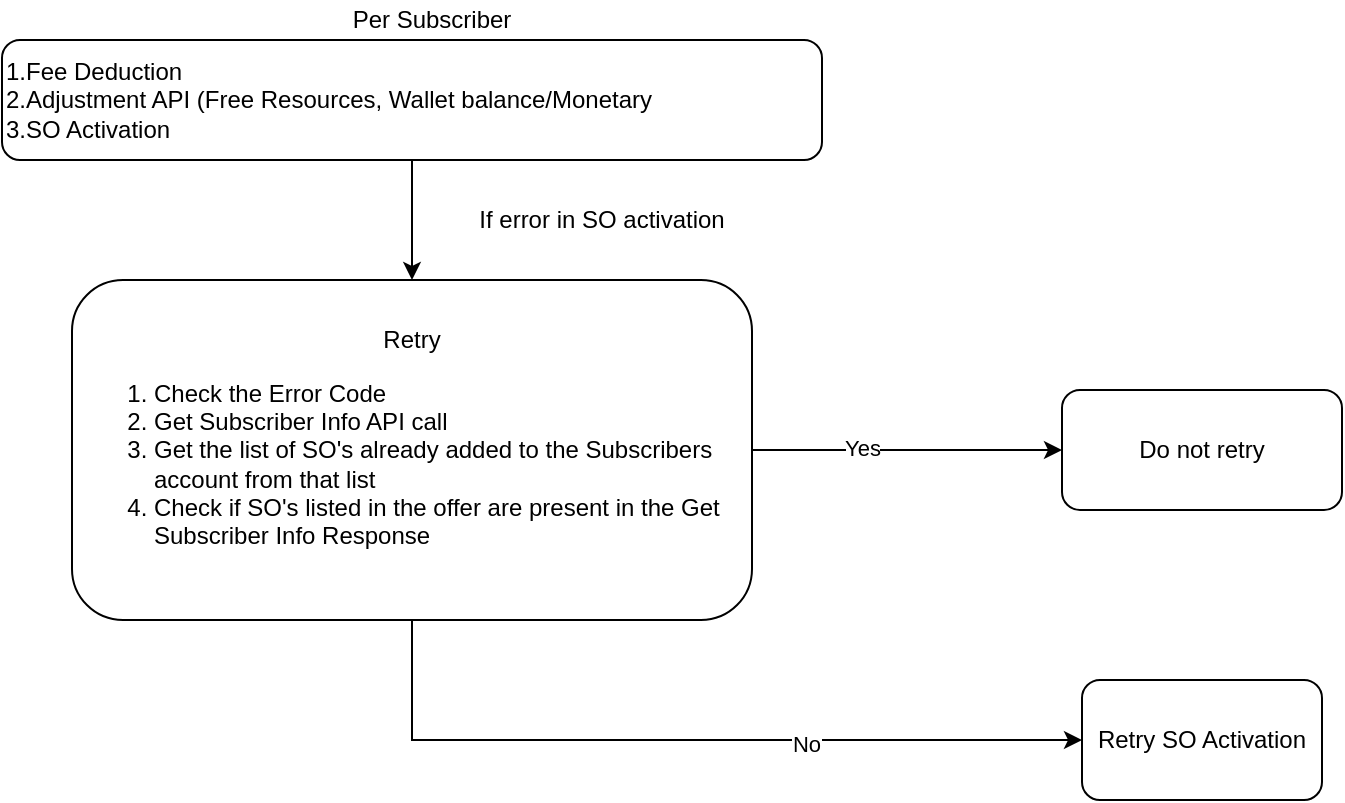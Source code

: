 <mxfile version="13.7.6" type="github"><diagram id="_KLgMFneqlhQ9z9VYqnF" name="Page-1"><mxGraphModel dx="868" dy="461" grid="1" gridSize="10" guides="1" tooltips="1" connect="1" arrows="1" fold="1" page="1" pageScale="1" pageWidth="850" pageHeight="1100" math="0" shadow="0"><root><mxCell id="0"/><mxCell id="1" parent="0"/><mxCell id="4kwxTeRp2wxFceJYouMC-1" value="&lt;div align=&quot;left&quot;&gt;1.Fee Deduction&lt;/div&gt;&lt;div align=&quot;left&quot;&gt;2.Adjustment API (Free Resources, Wallet balance/Monetary&lt;/div&gt;&lt;div align=&quot;left&quot;&gt;3.SO Activation&lt;br&gt;&lt;/div&gt;" style="rounded=1;whiteSpace=wrap;html=1;align=left;" vertex="1" parent="1"><mxGeometry x="50" y="80" width="410" height="60" as="geometry"/></mxCell><mxCell id="4kwxTeRp2wxFceJYouMC-2" value="Per Subscriber" style="text;html=1;strokeColor=none;fillColor=none;align=center;verticalAlign=middle;whiteSpace=wrap;rounded=0;" vertex="1" parent="1"><mxGeometry x="220" y="60" width="90" height="20" as="geometry"/></mxCell><mxCell id="4kwxTeRp2wxFceJYouMC-3" value="" style="endArrow=classic;html=1;exitX=0.5;exitY=1;exitDx=0;exitDy=0;" edge="1" parent="1" source="4kwxTeRp2wxFceJYouMC-1" target="4kwxTeRp2wxFceJYouMC-5"><mxGeometry width="50" height="50" relative="1" as="geometry"><mxPoint x="290" y="280" as="sourcePoint"/><mxPoint x="255" y="200" as="targetPoint"/></mxGeometry></mxCell><mxCell id="4kwxTeRp2wxFceJYouMC-4" value="If error in SO activation" style="text;html=1;strokeColor=none;fillColor=none;align=center;verticalAlign=middle;whiteSpace=wrap;rounded=0;" vertex="1" parent="1"><mxGeometry x="280" y="160" width="140" height="20" as="geometry"/></mxCell><mxCell id="4kwxTeRp2wxFceJYouMC-6" style="edgeStyle=orthogonalEdgeStyle;rounded=0;orthogonalLoop=1;jettySize=auto;html=1;exitX=1;exitY=0.5;exitDx=0;exitDy=0;entryX=0;entryY=0.5;entryDx=0;entryDy=0;" edge="1" parent="1" source="4kwxTeRp2wxFceJYouMC-5" target="4kwxTeRp2wxFceJYouMC-8"><mxGeometry relative="1" as="geometry"><mxPoint x="580" y="310" as="targetPoint"/></mxGeometry></mxCell><mxCell id="4kwxTeRp2wxFceJYouMC-7" value="Yes" style="edgeLabel;html=1;align=center;verticalAlign=middle;resizable=0;points=[];" vertex="1" connectable="0" parent="4kwxTeRp2wxFceJYouMC-6"><mxGeometry x="-0.29" y="1" relative="1" as="geometry"><mxPoint as="offset"/></mxGeometry></mxCell><mxCell id="4kwxTeRp2wxFceJYouMC-10" style="edgeStyle=orthogonalEdgeStyle;rounded=0;orthogonalLoop=1;jettySize=auto;html=1;entryX=0;entryY=0.5;entryDx=0;entryDy=0;" edge="1" parent="1" source="4kwxTeRp2wxFceJYouMC-5" target="4kwxTeRp2wxFceJYouMC-9"><mxGeometry relative="1" as="geometry"><Array as="points"><mxPoint x="255" y="430"/></Array></mxGeometry></mxCell><mxCell id="4kwxTeRp2wxFceJYouMC-11" value="No" style="edgeLabel;html=1;align=center;verticalAlign=middle;resizable=0;points=[];" vertex="1" connectable="0" parent="4kwxTeRp2wxFceJYouMC-10"><mxGeometry x="0.299" y="-2" relative="1" as="geometry"><mxPoint as="offset"/></mxGeometry></mxCell><mxCell id="4kwxTeRp2wxFceJYouMC-5" value="&lt;div&gt;Retry&lt;/div&gt;&lt;div align=&quot;left&quot;&gt;&lt;ol&gt;&lt;li&gt;Check the Error Code&lt;/li&gt;&lt;li&gt;Get Subscriber Info API call&lt;/li&gt;&lt;li&gt;Get the list of SO's already added to the Subscribers account from that list&lt;/li&gt;&lt;li&gt;Check if SO's listed in the offer are present in the Get Subscriber Info Response&lt;br&gt;&lt;/li&gt;&lt;/ol&gt;&lt;/div&gt;" style="rounded=1;whiteSpace=wrap;html=1;" vertex="1" parent="1"><mxGeometry x="85" y="200" width="340" height="170" as="geometry"/></mxCell><mxCell id="4kwxTeRp2wxFceJYouMC-8" value="Do not retry" style="rounded=1;whiteSpace=wrap;html=1;" vertex="1" parent="1"><mxGeometry x="580" y="255" width="140" height="60" as="geometry"/></mxCell><mxCell id="4kwxTeRp2wxFceJYouMC-9" value="Retry SO Activation" style="rounded=1;whiteSpace=wrap;html=1;" vertex="1" parent="1"><mxGeometry x="590" y="400" width="120" height="60" as="geometry"/></mxCell></root></mxGraphModel></diagram></mxfile>